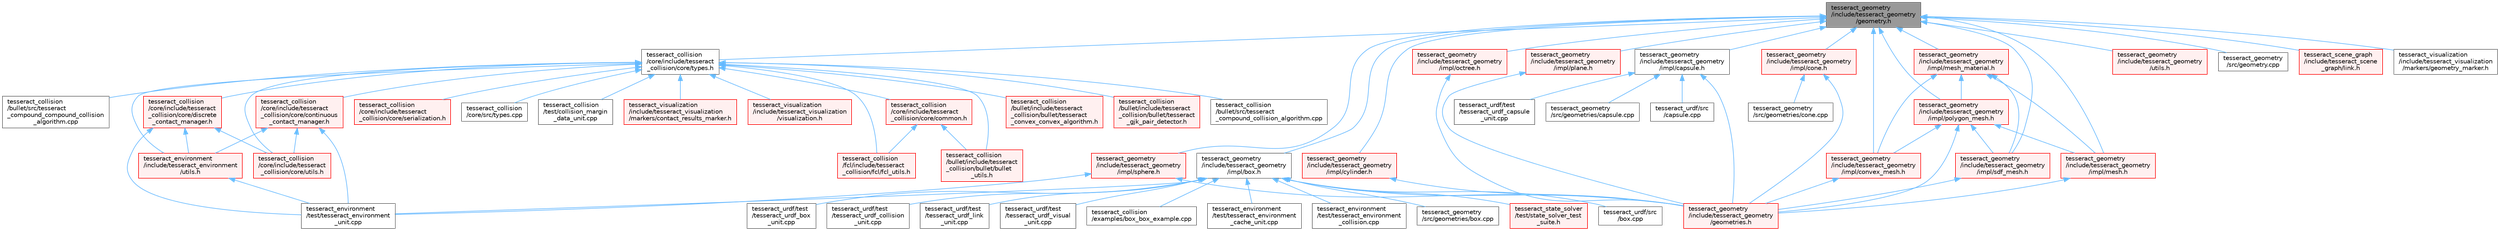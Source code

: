 digraph "tesseract_geometry/include/tesseract_geometry/geometry.h"
{
 // LATEX_PDF_SIZE
  bgcolor="transparent";
  edge [fontname=Helvetica,fontsize=10,labelfontname=Helvetica,labelfontsize=10];
  node [fontname=Helvetica,fontsize=10,shape=box,height=0.2,width=0.4];
  Node1 [label="tesseract_geometry\l/include/tesseract_geometry\l/geometry.h",height=0.2,width=0.4,color="gray40", fillcolor="grey60", style="filled", fontcolor="black",tooltip="Tesseract Geometries."];
  Node1 -> Node2 [dir="back",color="steelblue1",style="solid"];
  Node2 [label="tesseract_collision\l/core/include/tesseract\l_collision/core/types.h",height=0.2,width=0.4,color="grey40", fillcolor="white", style="filled",URL="$d3/db3/tesseract__collision_2core_2include_2tesseract__collision_2core_2types_8h.html",tooltip="Tesseracts Collision Common Types."];
  Node2 -> Node3 [dir="back",color="steelblue1",style="solid"];
  Node3 [label="tesseract_collision\l/bullet/include/tesseract\l_collision/bullet/bullet\l_utils.h",height=0.2,width=0.4,color="red", fillcolor="#FFF0F0", style="filled",URL="$d6/d91/bullet__utils_8h.html",tooltip="Tesseract ROS Bullet environment utility function."];
  Node2 -> Node35 [dir="back",color="steelblue1",style="solid"];
  Node35 [label="tesseract_collision\l/bullet/include/tesseract\l_collision/bullet/tesseract\l_convex_convex_algorithm.h",height=0.2,width=0.4,color="red", fillcolor="#FFF0F0", style="filled",URL="$dc/dcd/tesseract__convex__convex__algorithm_8h.html",tooltip=" "];
  Node2 -> Node38 [dir="back",color="steelblue1",style="solid"];
  Node38 [label="tesseract_collision\l/bullet/include/tesseract\l_collision/bullet/tesseract\l_gjk_pair_detector.h",height=0.2,width=0.4,color="red", fillcolor="#FFF0F0", style="filled",URL="$d6/ddf/tesseract__gjk__pair__detector_8h.html",tooltip=" "];
  Node2 -> Node40 [dir="back",color="steelblue1",style="solid"];
  Node40 [label="tesseract_collision\l/bullet/src/tesseract\l_compound_collision_algorithm.cpp",height=0.2,width=0.4,color="grey40", fillcolor="white", style="filled",URL="$d6/d2d/tesseract__compound__collision__algorithm_8cpp.html",tooltip=" "];
  Node2 -> Node41 [dir="back",color="steelblue1",style="solid"];
  Node41 [label="tesseract_collision\l/bullet/src/tesseract\l_compound_compound_collision\l_algorithm.cpp",height=0.2,width=0.4,color="grey40", fillcolor="white", style="filled",URL="$d9/dee/tesseract__compound__compound__collision__algorithm_8cpp.html",tooltip=" "];
  Node2 -> Node42 [dir="back",color="steelblue1",style="solid"];
  Node42 [label="tesseract_collision\l/core/include/tesseract\l_collision/core/common.h",height=0.2,width=0.4,color="red", fillcolor="#FFF0F0", style="filled",URL="$dc/d54/common_8h.html",tooltip="This is a collection of common methods."];
  Node42 -> Node3 [dir="back",color="steelblue1",style="solid"];
  Node42 -> Node58 [dir="back",color="steelblue1",style="solid"];
  Node58 [label="tesseract_collision\l/fcl/include/tesseract\l_collision/fcl/fcl_utils.h",height=0.2,width=0.4,color="red", fillcolor="#FFF0F0", style="filled",URL="$d2/dde/fcl__utils_8h.html",tooltip="Tesseract ROS FCL Utility Functions."];
  Node2 -> Node67 [dir="back",color="steelblue1",style="solid"];
  Node67 [label="tesseract_collision\l/core/include/tesseract\l_collision/core/continuous\l_contact_manager.h",height=0.2,width=0.4,color="red", fillcolor="#FFF0F0", style="filled",URL="$d6/d0f/continuous__contact__manager_8h.html",tooltip="This is the continuous contact manager base class."];
  Node67 -> Node92 [dir="back",color="steelblue1",style="solid"];
  Node92 [label="tesseract_collision\l/core/include/tesseract\l_collision/core/utils.h",height=0.2,width=0.4,color="red", fillcolor="#FFF0F0", style="filled",URL="$df/d4c/tesseract__collision_2core_2include_2tesseract__collision_2core_2utils_8h.html",tooltip="Tesseract Collision utils."];
  Node67 -> Node80 [dir="back",color="steelblue1",style="solid"];
  Node80 [label="tesseract_environment\l/include/tesseract_environment\l/utils.h",height=0.2,width=0.4,color="red", fillcolor="#FFF0F0", style="filled",URL="$d9/d71/tesseract__environment_2include_2tesseract__environment_2utils_8h.html",tooltip="Tesseract Environment Utility Functions."];
  Node80 -> Node82 [dir="back",color="steelblue1",style="solid"];
  Node82 [label="tesseract_environment\l/test/tesseract_environment\l_unit.cpp",height=0.2,width=0.4,color="grey40", fillcolor="white", style="filled",URL="$d0/d5b/tesseract__environment__unit_8cpp.html",tooltip=" "];
  Node67 -> Node82 [dir="back",color="steelblue1",style="solid"];
  Node2 -> Node99 [dir="back",color="steelblue1",style="solid"];
  Node99 [label="tesseract_collision\l/core/include/tesseract\l_collision/core/discrete\l_contact_manager.h",height=0.2,width=0.4,color="red", fillcolor="#FFF0F0", style="filled",URL="$db/d35/discrete__contact__manager_8h.html",tooltip="This is the discrete contact manager base class."];
  Node99 -> Node92 [dir="back",color="steelblue1",style="solid"];
  Node99 -> Node80 [dir="back",color="steelblue1",style="solid"];
  Node99 -> Node82 [dir="back",color="steelblue1",style="solid"];
  Node2 -> Node105 [dir="back",color="steelblue1",style="solid"];
  Node105 [label="tesseract_collision\l/core/include/tesseract\l_collision/core/serialization.h",height=0.2,width=0.4,color="red", fillcolor="#FFF0F0", style="filled",URL="$d0/d84/tesseract__collision_2core_2include_2tesseract__collision_2core_2serialization_8h.html",tooltip="Tesseracts Collision Serialization."];
  Node2 -> Node92 [dir="back",color="steelblue1",style="solid"];
  Node2 -> Node107 [dir="back",color="steelblue1",style="solid"];
  Node107 [label="tesseract_collision\l/core/src/types.cpp",height=0.2,width=0.4,color="grey40", fillcolor="white", style="filled",URL="$da/d00/tesseract__collision_2core_2src_2types_8cpp.html",tooltip="Tesseracts Collision Common Types."];
  Node2 -> Node58 [dir="back",color="steelblue1",style="solid"];
  Node2 -> Node108 [dir="back",color="steelblue1",style="solid"];
  Node108 [label="tesseract_collision\l/test/collision_margin\l_data_unit.cpp",height=0.2,width=0.4,color="grey40", fillcolor="white", style="filled",URL="$d5/d56/collision__margin__data__unit_8cpp.html",tooltip=" "];
  Node2 -> Node80 [dir="back",color="steelblue1",style="solid"];
  Node2 -> Node109 [dir="back",color="steelblue1",style="solid"];
  Node109 [label="tesseract_visualization\l/include/tesseract_visualization\l/markers/contact_results_marker.h",height=0.2,width=0.4,color="red", fillcolor="#FFF0F0", style="filled",URL="$d5/d96/contact__results__marker_8h.html",tooltip=" "];
  Node2 -> Node89 [dir="back",color="steelblue1",style="solid"];
  Node89 [label="tesseract_visualization\l/include/tesseract_visualization\l/visualization.h",height=0.2,width=0.4,color="red", fillcolor="#FFF0F0", style="filled",URL="$d2/d02/visualization_8h.html",tooltip="Visualization Class."];
  Node1 -> Node110 [dir="back",color="steelblue1",style="solid"];
  Node110 [label="tesseract_geometry\l/include/tesseract_geometry\l/impl/box.h",height=0.2,width=0.4,color="grey40", fillcolor="white", style="filled",URL="$df/d9e/tesseract__geometry_2include_2tesseract__geometry_2impl_2box_8h.html",tooltip="Tesseract Box Geometry."];
  Node110 -> Node17 [dir="back",color="steelblue1",style="solid"];
  Node17 [label="tesseract_collision\l/examples/box_box_example.cpp",height=0.2,width=0.4,color="grey40", fillcolor="white", style="filled",URL="$dd/d5a/box__box__example_8cpp.html",tooltip=" "];
  Node110 -> Node77 [dir="back",color="steelblue1",style="solid"];
  Node77 [label="tesseract_environment\l/test/tesseract_environment\l_cache_unit.cpp",height=0.2,width=0.4,color="grey40", fillcolor="white", style="filled",URL="$d4/d61/tesseract__environment__cache__unit_8cpp.html",tooltip=" "];
  Node110 -> Node85 [dir="back",color="steelblue1",style="solid"];
  Node85 [label="tesseract_environment\l/test/tesseract_environment\l_collision.cpp",height=0.2,width=0.4,color="grey40", fillcolor="white", style="filled",URL="$d8/da4/tesseract__environment__collision_8cpp.html",tooltip=" "];
  Node110 -> Node82 [dir="back",color="steelblue1",style="solid"];
  Node110 -> Node111 [dir="back",color="steelblue1",style="solid"];
  Node111 [label="tesseract_geometry\l/include/tesseract_geometry\l/geometries.h",height=0.2,width=0.4,color="red", fillcolor="#FFF0F0", style="filled",URL="$d4/ddb/geometries_8h.html",tooltip="Tesseract Geometries."];
  Node110 -> Node122 [dir="back",color="steelblue1",style="solid"];
  Node122 [label="tesseract_geometry\l/src/geometries/box.cpp",height=0.2,width=0.4,color="grey40", fillcolor="white", style="filled",URL="$d8/d11/tesseract__geometry_2src_2geometries_2box_8cpp.html",tooltip="Tesseract Box Geometry."];
  Node110 -> Node123 [dir="back",color="steelblue1",style="solid"];
  Node123 [label="tesseract_state_solver\l/test/state_solver_test\l_suite.h",height=0.2,width=0.4,color="red", fillcolor="#FFF0F0", style="filled",URL="$d4/db8/state__solver__test__suite_8h.html",tooltip=" "];
  Node110 -> Node125 [dir="back",color="steelblue1",style="solid"];
  Node125 [label="tesseract_urdf/src\l/box.cpp",height=0.2,width=0.4,color="grey40", fillcolor="white", style="filled",URL="$d4/d25/tesseract__urdf_2src_2box_8cpp.html",tooltip="Parse box from xml string."];
  Node110 -> Node126 [dir="back",color="steelblue1",style="solid"];
  Node126 [label="tesseract_urdf/test\l/tesseract_urdf_box\l_unit.cpp",height=0.2,width=0.4,color="grey40", fillcolor="white", style="filled",URL="$d2/db2/tesseract__urdf__box__unit_8cpp.html",tooltip=" "];
  Node110 -> Node127 [dir="back",color="steelblue1",style="solid"];
  Node127 [label="tesseract_urdf/test\l/tesseract_urdf_collision\l_unit.cpp",height=0.2,width=0.4,color="grey40", fillcolor="white", style="filled",URL="$d3/d63/tesseract__urdf__collision__unit_8cpp.html",tooltip=" "];
  Node110 -> Node128 [dir="back",color="steelblue1",style="solid"];
  Node128 [label="tesseract_urdf/test\l/tesseract_urdf_link\l_unit.cpp",height=0.2,width=0.4,color="grey40", fillcolor="white", style="filled",URL="$d0/d6c/tesseract__urdf__link__unit_8cpp.html",tooltip=" "];
  Node110 -> Node129 [dir="back",color="steelblue1",style="solid"];
  Node129 [label="tesseract_urdf/test\l/tesseract_urdf_visual\l_unit.cpp",height=0.2,width=0.4,color="grey40", fillcolor="white", style="filled",URL="$d1/d04/tesseract__urdf__visual__unit_8cpp.html",tooltip=" "];
  Node1 -> Node130 [dir="back",color="steelblue1",style="solid"];
  Node130 [label="tesseract_geometry\l/include/tesseract_geometry\l/impl/capsule.h",height=0.2,width=0.4,color="grey40", fillcolor="white", style="filled",URL="$d8/d2b/tesseract__geometry_2include_2tesseract__geometry_2impl_2capsule_8h.html",tooltip="Tesseract Capsule Geometry."];
  Node130 -> Node111 [dir="back",color="steelblue1",style="solid"];
  Node130 -> Node131 [dir="back",color="steelblue1",style="solid"];
  Node131 [label="tesseract_geometry\l/src/geometries/capsule.cpp",height=0.2,width=0.4,color="grey40", fillcolor="white", style="filled",URL="$d9/dfb/tesseract__geometry_2src_2geometries_2capsule_8cpp.html",tooltip="Tesseract Capsule Geometry."];
  Node130 -> Node132 [dir="back",color="steelblue1",style="solid"];
  Node132 [label="tesseract_urdf/src\l/capsule.cpp",height=0.2,width=0.4,color="grey40", fillcolor="white", style="filled",URL="$d8/d78/tesseract__urdf_2src_2capsule_8cpp.html",tooltip="Parse capsule from xml string."];
  Node130 -> Node133 [dir="back",color="steelblue1",style="solid"];
  Node133 [label="tesseract_urdf/test\l/tesseract_urdf_capsule\l_unit.cpp",height=0.2,width=0.4,color="grey40", fillcolor="white", style="filled",URL="$db/db4/tesseract__urdf__capsule__unit_8cpp.html",tooltip=" "];
  Node1 -> Node134 [dir="back",color="steelblue1",style="solid"];
  Node134 [label="tesseract_geometry\l/include/tesseract_geometry\l/impl/cone.h",height=0.2,width=0.4,color="red", fillcolor="#FFF0F0", style="filled",URL="$dc/df2/tesseract__geometry_2include_2tesseract__geometry_2impl_2cone_8h.html",tooltip="Tesseract Cone Geometry."];
  Node134 -> Node111 [dir="back",color="steelblue1",style="solid"];
  Node134 -> Node135 [dir="back",color="steelblue1",style="solid"];
  Node135 [label="tesseract_geometry\l/src/geometries/cone.cpp",height=0.2,width=0.4,color="grey40", fillcolor="white", style="filled",URL="$d9/d0d/tesseract__geometry_2src_2geometries_2cone_8cpp.html",tooltip=" "];
  Node1 -> Node138 [dir="back",color="steelblue1",style="solid"];
  Node138 [label="tesseract_geometry\l/include/tesseract_geometry\l/impl/convex_mesh.h",height=0.2,width=0.4,color="red", fillcolor="#FFF0F0", style="filled",URL="$de/dd2/tesseract__geometry_2include_2tesseract__geometry_2impl_2convex__mesh_8h.html",tooltip="Tesseract Convex Mesh Geometry."];
  Node138 -> Node111 [dir="back",color="steelblue1",style="solid"];
  Node1 -> Node148 [dir="back",color="steelblue1",style="solid"];
  Node148 [label="tesseract_geometry\l/include/tesseract_geometry\l/impl/cylinder.h",height=0.2,width=0.4,color="red", fillcolor="#FFF0F0", style="filled",URL="$d8/d3b/tesseract__geometry_2include_2tesseract__geometry_2impl_2cylinder_8h.html",tooltip="Tesseract Cylinder Geometry."];
  Node148 -> Node111 [dir="back",color="steelblue1",style="solid"];
  Node1 -> Node152 [dir="back",color="steelblue1",style="solid"];
  Node152 [label="tesseract_geometry\l/include/tesseract_geometry\l/impl/mesh.h",height=0.2,width=0.4,color="red", fillcolor="#FFF0F0", style="filled",URL="$d5/d93/tesseract__geometry_2include_2tesseract__geometry_2impl_2mesh_8h.html",tooltip="Tesseract Mesh Geometry."];
  Node152 -> Node111 [dir="back",color="steelblue1",style="solid"];
  Node1 -> Node158 [dir="back",color="steelblue1",style="solid"];
  Node158 [label="tesseract_geometry\l/include/tesseract_geometry\l/impl/mesh_material.h",height=0.2,width=0.4,color="red", fillcolor="#FFF0F0", style="filled",URL="$df/d8e/mesh__material_8h.html",tooltip="Tesseract Mesh Material read from a mesh file."];
  Node158 -> Node138 [dir="back",color="steelblue1",style="solid"];
  Node158 -> Node152 [dir="back",color="steelblue1",style="solid"];
  Node158 -> Node159 [dir="back",color="steelblue1",style="solid"];
  Node159 [label="tesseract_geometry\l/include/tesseract_geometry\l/impl/polygon_mesh.h",height=0.2,width=0.4,color="red", fillcolor="#FFF0F0", style="filled",URL="$d2/deb/polygon__mesh_8h.html",tooltip="Tesseract Polygon Mesh Geometry."];
  Node159 -> Node111 [dir="back",color="steelblue1",style="solid"];
  Node159 -> Node138 [dir="back",color="steelblue1",style="solid"];
  Node159 -> Node152 [dir="back",color="steelblue1",style="solid"];
  Node159 -> Node160 [dir="back",color="steelblue1",style="solid"];
  Node160 [label="tesseract_geometry\l/include/tesseract_geometry\l/impl/sdf_mesh.h",height=0.2,width=0.4,color="red", fillcolor="#FFF0F0", style="filled",URL="$d2/d17/tesseract__geometry_2include_2tesseract__geometry_2impl_2sdf__mesh_8h.html",tooltip="Tesseract SDF Mesh Geometry."];
  Node160 -> Node111 [dir="back",color="steelblue1",style="solid"];
  Node158 -> Node160 [dir="back",color="steelblue1",style="solid"];
  Node1 -> Node179 [dir="back",color="steelblue1",style="solid"];
  Node179 [label="tesseract_geometry\l/include/tesseract_geometry\l/impl/octree.h",height=0.2,width=0.4,color="red", fillcolor="#FFF0F0", style="filled",URL="$df/d5e/tesseract__geometry_2include_2tesseract__geometry_2impl_2octree_8h.html",tooltip="Tesseract Octree Geometry."];
  Node179 -> Node111 [dir="back",color="steelblue1",style="solid"];
  Node1 -> Node185 [dir="back",color="steelblue1",style="solid"];
  Node185 [label="tesseract_geometry\l/include/tesseract_geometry\l/impl/plane.h",height=0.2,width=0.4,color="red", fillcolor="#FFF0F0", style="filled",URL="$db/d8b/plane_8h.html",tooltip="Tesseract Plane Geometry."];
  Node185 -> Node111 [dir="back",color="steelblue1",style="solid"];
  Node1 -> Node159 [dir="back",color="steelblue1",style="solid"];
  Node1 -> Node160 [dir="back",color="steelblue1",style="solid"];
  Node1 -> Node187 [dir="back",color="steelblue1",style="solid"];
  Node187 [label="tesseract_geometry\l/include/tesseract_geometry\l/impl/sphere.h",height=0.2,width=0.4,color="red", fillcolor="#FFF0F0", style="filled",URL="$d8/db6/tesseract__geometry_2include_2tesseract__geometry_2impl_2sphere_8h.html",tooltip="Tesseract Sphere Geometry."];
  Node187 -> Node82 [dir="back",color="steelblue1",style="solid"];
  Node187 -> Node111 [dir="back",color="steelblue1",style="solid"];
  Node1 -> Node190 [dir="back",color="steelblue1",style="solid"];
  Node190 [label="tesseract_geometry\l/include/tesseract_geometry\l/utils.h",height=0.2,width=0.4,color="red", fillcolor="#FFF0F0", style="filled",URL="$d6/d61/tesseract__geometry_2include_2tesseract__geometry_2utils_8h.html",tooltip="Tesseract Geometry Utility Function."];
  Node1 -> Node191 [dir="back",color="steelblue1",style="solid"];
  Node191 [label="tesseract_geometry\l/src/geometry.cpp",height=0.2,width=0.4,color="grey40", fillcolor="white", style="filled",URL="$d7/d1a/tesseract__geometry_2src_2geometry_8cpp.html",tooltip=" "];
  Node1 -> Node192 [dir="back",color="steelblue1",style="solid"];
  Node192 [label="tesseract_scene_graph\l/include/tesseract_scene\l_graph/link.h",height=0.2,width=0.4,color="red", fillcolor="#FFF0F0", style="filled",URL="$d2/d5c/tesseract__scene__graph_2include_2tesseract__scene__graph_2link_8h.html",tooltip=" "];
  Node1 -> Node290 [dir="back",color="steelblue1",style="solid"];
  Node290 [label="tesseract_visualization\l/include/tesseract_visualization\l/markers/geometry_marker.h",height=0.2,width=0.4,color="grey40", fillcolor="white", style="filled",URL="$d3/d5c/geometry__marker_8h.html",tooltip=" "];
}
